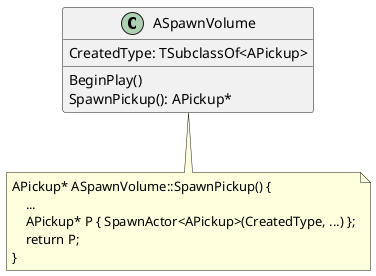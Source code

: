 @startuml
class ASpawnVolume {
  BeginPlay()
  CreatedType: TSubclassOf<APickup>
  SpawnPickup(): APickup*
}

note bottom of ASpawnVolume
  APickup* ASpawnVolume::SpawnPickup() {
      ...
      APickup* P { SpawnActor<APickup>(CreatedType, ...) };
      return P;
  }
end note
@enduml